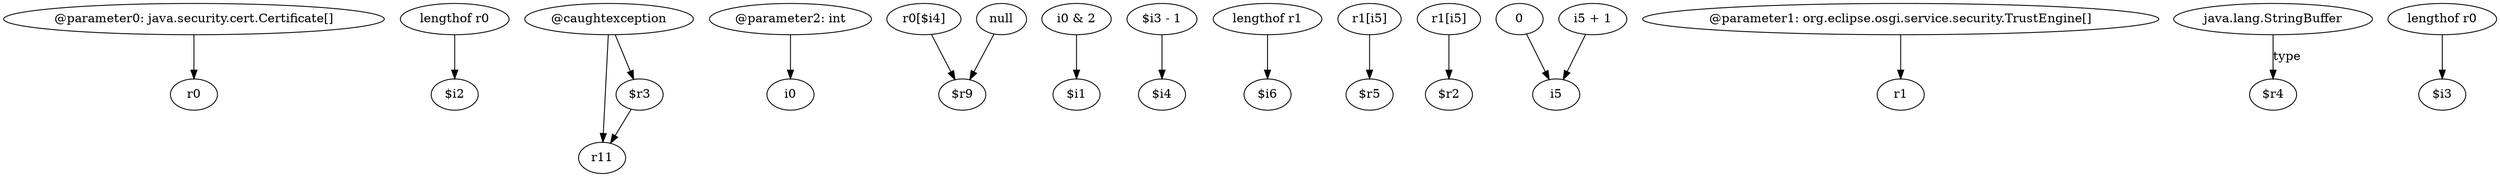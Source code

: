 digraph g {
0[label="@parameter0: java.security.cert.Certificate[]"]
1[label="r0"]
0->1[label=""]
2[label="lengthof r0"]
3[label="$i2"]
2->3[label=""]
4[label="@caughtexception"]
5[label="r11"]
4->5[label=""]
6[label="@parameter2: int"]
7[label="i0"]
6->7[label=""]
8[label="r0[$i4]"]
9[label="$r9"]
8->9[label=""]
10[label="$r3"]
4->10[label=""]
11[label="i0 & 2"]
12[label="$i1"]
11->12[label=""]
13[label="$i3 - 1"]
14[label="$i4"]
13->14[label=""]
15[label="lengthof r1"]
16[label="$i6"]
15->16[label=""]
17[label="r1[i5]"]
18[label="$r5"]
17->18[label=""]
19[label="null"]
19->9[label=""]
20[label="r1[i5]"]
21[label="$r2"]
20->21[label=""]
22[label="0"]
23[label="i5"]
22->23[label=""]
24[label="i5 + 1"]
24->23[label=""]
25[label="@parameter1: org.eclipse.osgi.service.security.TrustEngine[]"]
26[label="r1"]
25->26[label=""]
27[label="java.lang.StringBuffer"]
28[label="$r4"]
27->28[label="type"]
29[label="lengthof r0"]
30[label="$i3"]
29->30[label=""]
10->5[label=""]
}